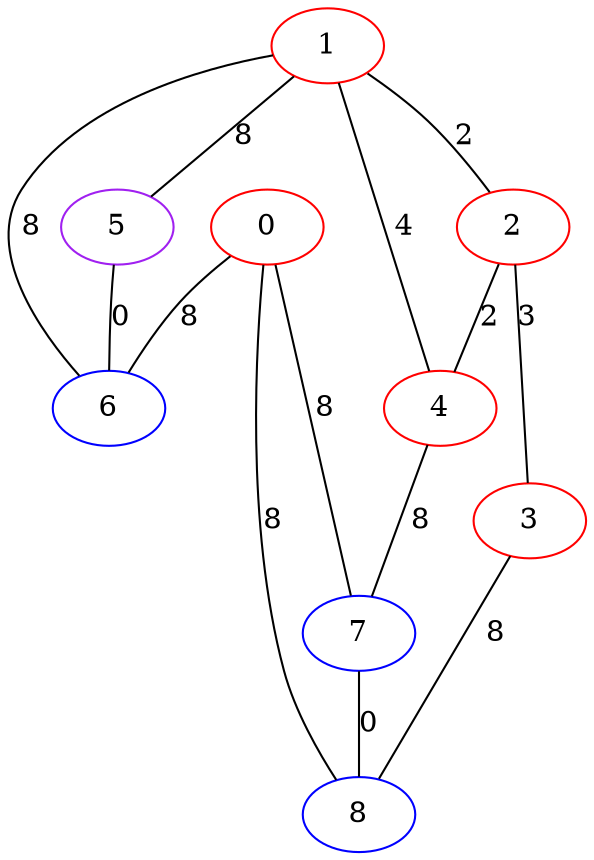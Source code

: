 graph "" {
0 [color=red, weight=1];
1 [color=red, weight=1];
2 [color=red, weight=1];
3 [color=red, weight=1];
4 [color=red, weight=1];
5 [color=purple, weight=4];
6 [color=blue, weight=3];
7 [color=blue, weight=3];
8 [color=blue, weight=3];
0 -- 8  [key=0, label=8];
0 -- 6  [key=0, label=8];
0 -- 7  [key=0, label=8];
1 -- 2  [key=0, label=2];
1 -- 4  [key=0, label=4];
1 -- 5  [key=0, label=8];
1 -- 6  [key=0, label=8];
2 -- 3  [key=0, label=3];
2 -- 4  [key=0, label=2];
3 -- 8  [key=0, label=8];
4 -- 7  [key=0, label=8];
5 -- 6  [key=0, label=0];
7 -- 8  [key=0, label=0];
}
